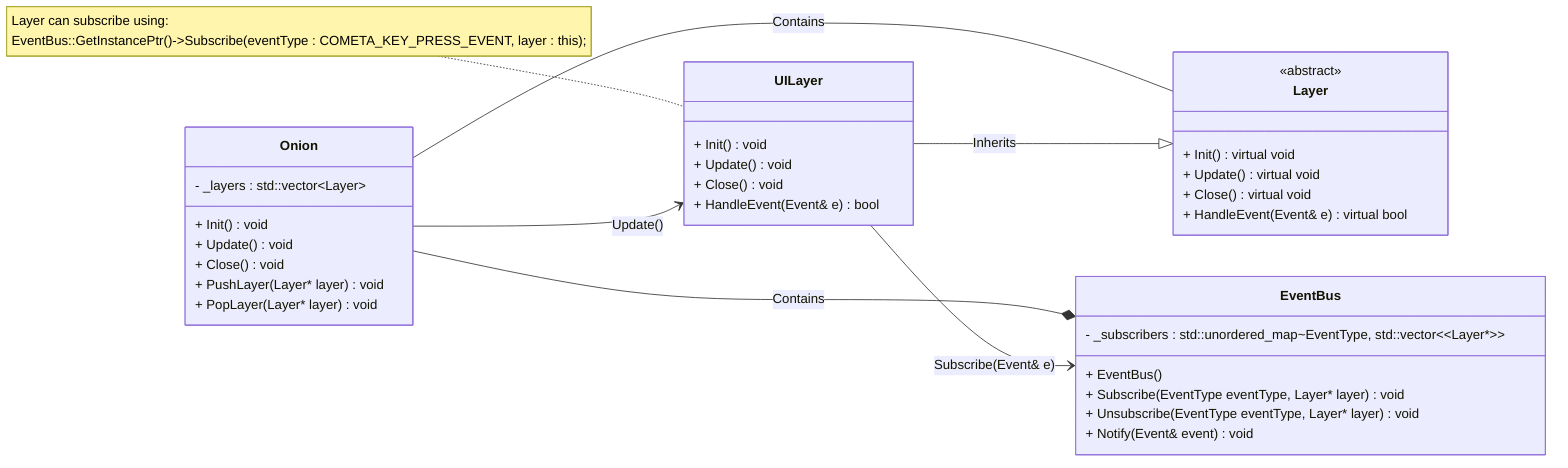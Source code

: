 classDiagram
    direction LR

    class EventBus{
        - _subscribers : std::unordered_map~EventType, std::vector~~Layer*~~

        + EventBus()
        + Subscribe(EventType eventType, Layer* layer) void
        + Unsubscribe(EventType eventType, Layer* layer) void
        + Notify(Event& event) void
    }


    class Onion{
        - _layers : std::vector~Layer~
        %% - _eventBus : EventBus

        + Init()    void
        + Update()  void
        + Close()   void
        + PushLayer(Layer* layer)   void
        + PopLayer(Layer* layer)    void
    }

    Onion --  Layer     : Contains
    Onion --* EventBus  : Contains
    Onion --> UILayer   : Update()

    class Layer{
        <<abstract>>
        + Init()                    virtual void
        + Update()                  virtual void
        + Close()                   virtual void
        + HandleEvent(Event& e)     virtual bool
    }

    note for UILayer "Layer can subscribe using:
                      EventBus::GetInstancePtr()->Subscribe(eventType : COMETA_KEY_PRESS_EVENT, layer : this);"

    class UILayer{
        + Init()                    void
        + Update()                  void
        + Close()                   void
        + HandleEvent(Event& e)     bool
    }

    UILayer --|> Layer : Inherits

    UILayer --> EventBus : Subscribe(Event& e)